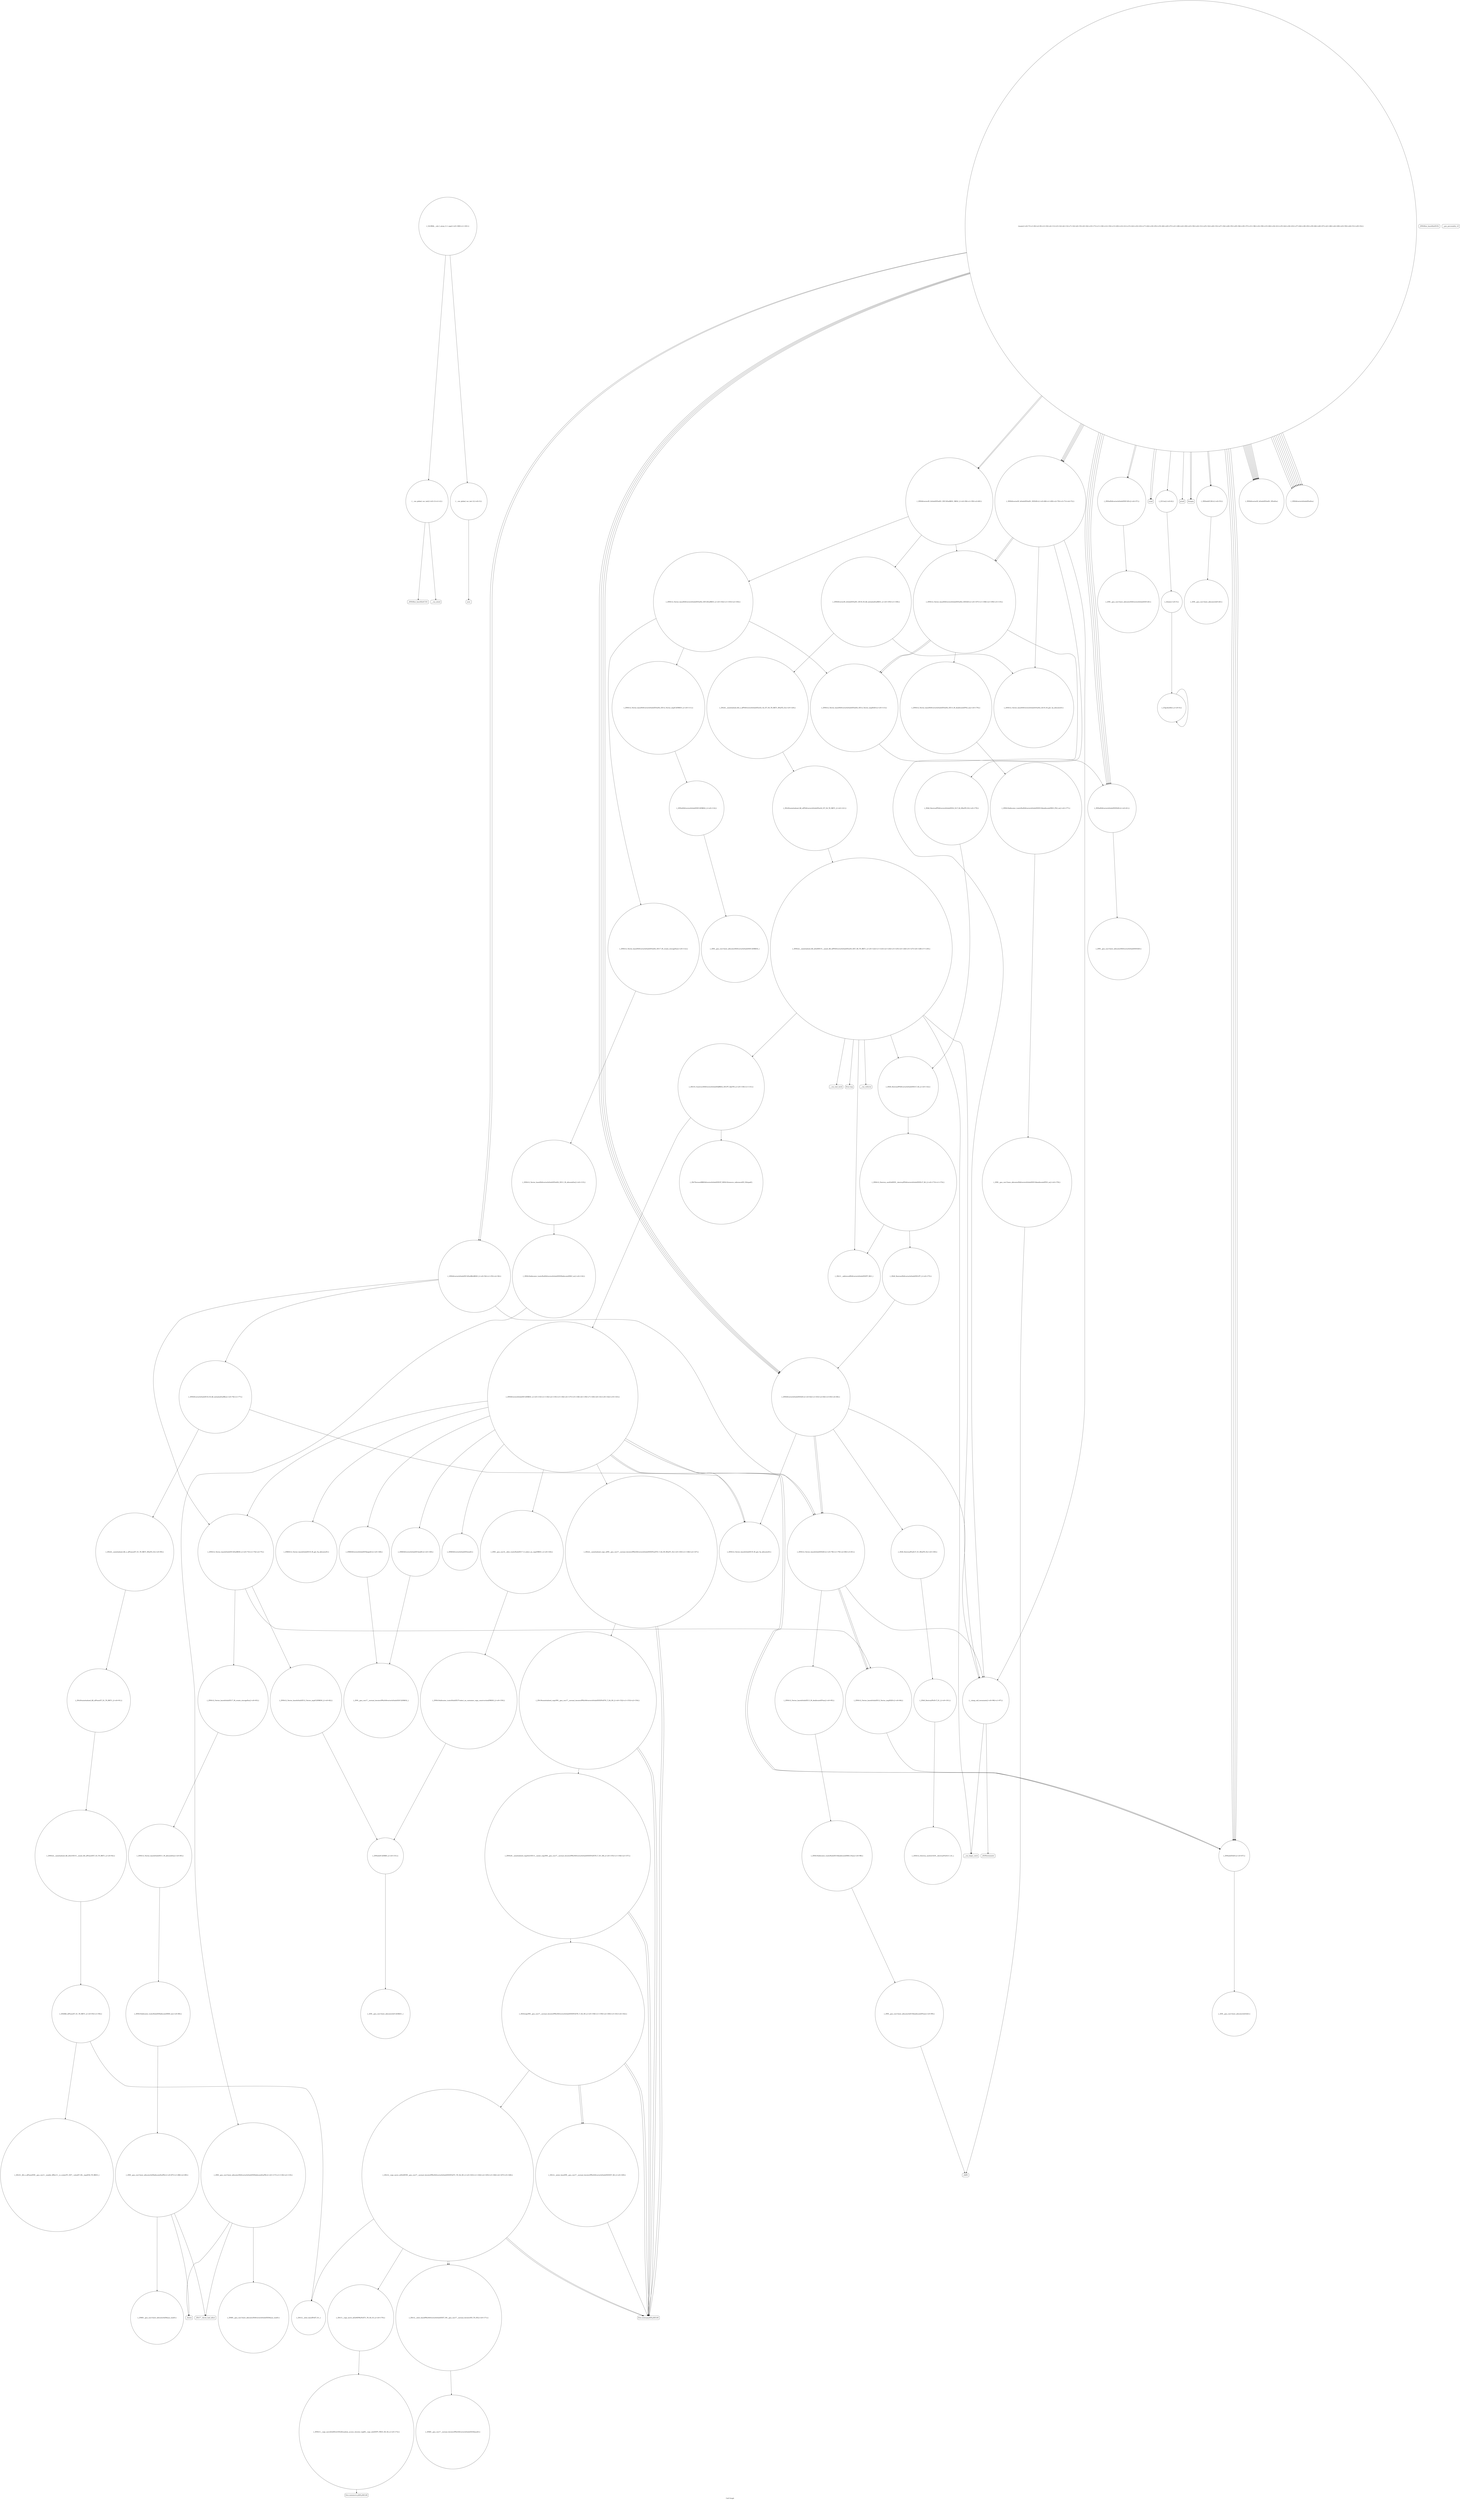 digraph "Call Graph" {
	label="Call Graph";

	Node0x5583e6484410 [shape=record,shape=circle,label="{__cxx_global_var_init|{<s0>1|<s1>2}}"];
	Node0x5583e6484410:s0 -> Node0x5583e6484490[color=black];
	Node0x5583e6484410:s1 -> Node0x5583e66b1980[color=black];
	Node0x5583e66b5520 [shape=record,shape=circle,label="{_ZSt18uninitialized_copyIN9__gnu_cxx17__normal_iteratorIPKxSt6vectorIxSaIxEEEEPxET0_T_SA_S9_|{<s0>152|<s1>153|<s2>154}}"];
	Node0x5583e66b5520:s0 -> Node0x5583e66b55a0[color=black];
	Node0x5583e66b5520:s1 -> Node0x5583e66b55a0[color=black];
	Node0x5583e66b5520:s2 -> Node0x5583e66b5620[color=black];
	Node0x5583e66b1b80 [shape=record,shape=circle,label="{_Z2nix|{<s0>5}}"];
	Node0x5583e66b1b80:s0 -> Node0x5583e66b1b00[color=black];
	Node0x5583e66b3080 [shape=record,shape=circle,label="{_ZSt12__niter_baseIPKxSt6vectorIxSaIxEEET_N9__gnu_cxx17__normal_iteratorIS5_T0_EE|{<s0>171}}"];
	Node0x5583e66b3080:s0 -> Node0x5583e66b3200[color=black];
	Node0x5583e66b1f00 [shape=record,shape=circle,label="{_ZNSaISt6vectorIxSaIxEEEC2Ev|{<s0>57}}"];
	Node0x5583e66b1f00:s0 -> Node0x5583e66b4420[color=black];
	Node0x5583e66b3400 [shape=record,shape=circle,label="{_ZNSt12_Vector_baseISt6vectorIxSaIxEESaIS2_EE13_M_deallocateEPS2_m|{<s0>176}}"];
	Node0x5583e66b3400:s0 -> Node0x5583e66b3480[color=black];
	Node0x5583e66b2280 [shape=record,shape=Mrecord,label="{scanf}"];
	Node0x5583e66b2600 [shape=record,shape=circle,label="{_ZNSt12_Vector_baseIxSaIxEED2Ev|{<s0>78|<s1>79|<s2>80|<s3>81}}"];
	Node0x5583e66b2600:s0 -> Node0x5583e66b2f00[color=black];
	Node0x5583e66b2600:s1 -> Node0x5583e66b2780[color=black];
	Node0x5583e66b2600:s2 -> Node0x5583e66b2780[color=black];
	Node0x5583e66b2600:s3 -> Node0x5583e66b2f80[color=black];
	Node0x5583e66b2980 [shape=record,shape=circle,label="{_ZN9__gnu_cxx13new_allocatorIxE8allocateEmPKv|{<s0>87|<s1>88|<s2>89}}"];
	Node0x5583e66b2980:s0 -> Node0x5583e66b2a00[color=black];
	Node0x5583e66b2980:s1 -> Node0x5583e66b2a80[color=black];
	Node0x5583e66b2980:s2 -> Node0x5583e66b2b00[color=black];
	Node0x5583e66b2d00 [shape=record,shape=circle,label="{_ZNSt22__uninitialized_fill_nILb1EE15__uninit_fill_nIPxmxEET_S3_T0_RKT1_|{<s0>92}}"];
	Node0x5583e66b2d00:s0 -> Node0x5583e66b2d80[color=black];
	Node0x5583e66b40a0 [shape=record,shape=Mrecord,label="{_ZSt9terminatev}"];
	Node0x5583e66b4420 [shape=record,shape=circle,label="{_ZN9__gnu_cxx13new_allocatorISt6vectorIxSaIxEEEC2Ev}"];
	Node0x5583e66b47a0 [shape=record,shape=circle,label="{_ZNSt12_Vector_baseISt6vectorIxSaIxEESaIS2_EE12_Vector_implD2Ev|{<s0>113}}"];
	Node0x5583e66b47a0:s0 -> Node0x5583e66b2000[color=black];
	Node0x5583e66b4b20 [shape=record,shape=circle,label="{_ZSt24__uninitialized_fill_n_aIPSt6vectorIxSaIxEEmS2_S2_ET_S4_T0_RKT1_RSaIT2_E|{<s0>120}}"];
	Node0x5583e66b4b20:s0 -> Node0x5583e66b4c20[color=black];
	Node0x5583e66b4ea0 [shape=record,shape=Mrecord,label="{__cxa_rethrow}"];
	Node0x5583e66b5220 [shape=record,shape=circle,label="{_ZNKSt12_Vector_baseIxSaIxEE19_M_get_Tp_allocatorEv}"];
	Node0x5583e6484490 [shape=record,shape=Mrecord,label="{_ZNSt8ios_base4InitC1Ev}"];
	Node0x5583e66b55a0 [shape=record,shape=Mrecord,label="{llvm.memcpy.p0i8.p0i8.i64}"];
	Node0x5583e66b1c00 [shape=record,shape=circle,label="{_Z1Cxx|{<s0>6}}"];
	Node0x5583e66b1c00:s0 -> Node0x5583e66b1b80[color=black];
	Node0x5583e66b3100 [shape=record,shape=circle,label="{_ZNSt11__copy_moveILb0ELb1ESt26random_access_iterator_tagE8__copy_mIxEEPT_PKS3_S6_S4_|{<s0>172}}"];
	Node0x5583e66b3100:s0 -> Node0x5583e66b3180[color=black];
	Node0x5583e66b1f80 [shape=record,shape=circle,label="{_ZNSt6vectorIS_IxSaIxEESaIS1_EEC2EmRKS1_RKS2_|{<s0>58|<s1>59|<s2>60}}"];
	Node0x5583e66b1f80:s0 -> Node0x5583e66b4520[color=black];
	Node0x5583e66b1f80:s1 -> Node0x5583e66b45a0[color=black];
	Node0x5583e66b1f80:s2 -> Node0x5583e66b4620[color=black];
	Node0x5583e66b3480 [shape=record,shape=circle,label="{_ZNSt16allocator_traitsISaISt6vectorIxSaIxEEEE10deallocateERS3_PS2_m|{<s0>177}}"];
	Node0x5583e66b3480:s0 -> Node0x5583e66b3500[color=black];
	Node0x5583e66b2300 [shape=record,shape=Mrecord,label="{printf}"];
	Node0x5583e66b2680 [shape=record,shape=circle,label="{_ZNSt12_Vector_baseIxSaIxEE12_Vector_implC2ERKS0_|{<s0>82}}"];
	Node0x5583e66b2680:s0 -> Node0x5583e66b54a0[color=black];
	Node0x5583e66b2a00 [shape=record,shape=circle,label="{_ZNK9__gnu_cxx13new_allocatorIxE8max_sizeEv}"];
	Node0x5583e66b2d80 [shape=record,shape=circle,label="{_ZSt6fill_nIPxmxET_S1_T0_RKT1_|{<s0>93|<s1>94}}"];
	Node0x5583e66b2d80:s0 -> Node0x5583e66b2e80[color=black];
	Node0x5583e66b2d80:s1 -> Node0x5583e66b2e00[color=black];
	Node0x5583e66b4120 [shape=record,shape=circle,label="{_ZNSt16allocator_traitsISaIxEE10deallocateERS0_Pxm|{<s0>98}}"];
	Node0x5583e66b4120:s0 -> Node0x5583e66b41a0[color=black];
	Node0x5583e66b44a0 [shape=record,shape=circle,label="{_ZN9__gnu_cxx13new_allocatorISt6vectorIxSaIxEEED2Ev}"];
	Node0x5583e66b4820 [shape=record,shape=circle,label="{_ZNSaISt6vectorIxSaIxEEEC2ERKS2_|{<s0>114}}"];
	Node0x5583e66b4820:s0 -> Node0x5583e66b48a0[color=black];
	Node0x5583e66b4ba0 [shape=record,shape=circle,label="{_ZNSt12_Vector_baseISt6vectorIxSaIxEESaIS2_EE19_M_get_Tp_allocatorEv}"];
	Node0x5583e66b4f20 [shape=record,shape=Mrecord,label="{__cxa_end_catch}"];
	Node0x5583e66b52a0 [shape=record,shape=circle,label="{_ZSt22__uninitialized_copy_aIN9__gnu_cxx17__normal_iteratorIPKxSt6vectorIxSaIxEEEEPxxET0_T_SA_S9_RSaIT1_E|{<s0>145|<s1>146|<s2>147}}"];
	Node0x5583e66b52a0:s0 -> Node0x5583e66b55a0[color=black];
	Node0x5583e66b52a0:s1 -> Node0x5583e66b55a0[color=black];
	Node0x5583e66b52a0:s2 -> Node0x5583e66b5520[color=black];
	Node0x5583e66b1900 [shape=record,shape=Mrecord,label="{_ZNSt8ios_base4InitD1Ev}"];
	Node0x5583e66b5620 [shape=record,shape=circle,label="{_ZNSt20__uninitialized_copyILb1EE13__uninit_copyIN9__gnu_cxx17__normal_iteratorIPKxSt6vectorIxSaIxEEEEPxEET0_T_SC_SB_|{<s0>155|<s1>156|<s2>157}}"];
	Node0x5583e66b5620:s0 -> Node0x5583e66b55a0[color=black];
	Node0x5583e66b5620:s1 -> Node0x5583e66b55a0[color=black];
	Node0x5583e66b5620:s2 -> Node0x5583e66b56a0[color=black];
	Node0x5583e66b1c80 [shape=record,shape=circle,label="{main|{<s0>7|<s1>8|<s2>9|<s3>10|<s4>11|<s5>12|<s6>13|<s7>14|<s8>15|<s9>16|<s10>17|<s11>18|<s12>19|<s13>20|<s14>21|<s15>22|<s16>23|<s17>24|<s18>25|<s19>26|<s20>27|<s21>28|<s22>29|<s23>30|<s24>31|<s25>32|<s26>33|<s27>34|<s28>35|<s29>36|<s30>37|<s31>38|<s32>39|<s33>40|<s34>41|<s35>42|<s36>43|<s37>44|<s38>45|<s39>46|<s40>47|<s41>48|<s42>49|<s43>50|<s44>51|<s45>52}}"];
	Node0x5583e66b1c80:s0 -> Node0x5583e66b1d00[color=black];
	Node0x5583e66b1c80:s1 -> Node0x5583e66b1d00[color=black];
	Node0x5583e66b1c80:s2 -> Node0x5583e66b1d80[color=black];
	Node0x5583e66b1c80:s3 -> Node0x5583e66b1e00[color=black];
	Node0x5583e66b1c80:s4 -> Node0x5583e66b1f00[color=black];
	Node0x5583e66b1c80:s5 -> Node0x5583e66b1f80[color=black];
	Node0x5583e66b1c80:s6 -> Node0x5583e66b2000[color=black];
	Node0x5583e66b1c80:s7 -> Node0x5583e66b2080[color=black];
	Node0x5583e66b1c80:s8 -> Node0x5583e66b2100[color=black];
	Node0x5583e66b1c80:s9 -> Node0x5583e66b1c00[color=black];
	Node0x5583e66b1c80:s10 -> Node0x5583e66b2180[color=black];
	Node0x5583e66b1c80:s11 -> Node0x5583e66b2200[color=black];
	Node0x5583e66b1c80:s12 -> Node0x5583e66b2000[color=black];
	Node0x5583e66b1c80:s13 -> Node0x5583e66b2080[color=black];
	Node0x5583e66b1c80:s14 -> Node0x5583e66b2100[color=black];
	Node0x5583e66b1c80:s15 -> Node0x5583e66b2280[color=black];
	Node0x5583e66b1c80:s16 -> Node0x5583e66b2280[color=black];
	Node0x5583e66b1c80:s17 -> Node0x5583e66b1d80[color=black];
	Node0x5583e66b1c80:s18 -> Node0x5583e66b1e00[color=black];
	Node0x5583e66b1c80:s19 -> Node0x5583e66b1f00[color=black];
	Node0x5583e66b1c80:s20 -> Node0x5583e66b1f80[color=black];
	Node0x5583e66b1c80:s21 -> Node0x5583e66b2000[color=black];
	Node0x5583e66b1c80:s22 -> Node0x5583e66b2080[color=black];
	Node0x5583e66b1c80:s23 -> Node0x5583e66b2100[color=black];
	Node0x5583e66b1c80:s24 -> Node0x5583e66b2180[color=black];
	Node0x5583e66b1c80:s25 -> Node0x5583e66b2200[color=black];
	Node0x5583e66b1c80:s26 -> Node0x5583e66b2000[color=black];
	Node0x5583e66b1c80:s27 -> Node0x5583e66b2080[color=black];
	Node0x5583e66b1c80:s28 -> Node0x5583e66b2100[color=black];
	Node0x5583e66b1c80:s29 -> Node0x5583e66b2180[color=black];
	Node0x5583e66b1c80:s30 -> Node0x5583e66b2200[color=black];
	Node0x5583e66b1c80:s31 -> Node0x5583e66b2180[color=black];
	Node0x5583e66b1c80:s32 -> Node0x5583e66b2200[color=black];
	Node0x5583e66b1c80:s33 -> Node0x5583e66b2180[color=black];
	Node0x5583e66b1c80:s34 -> Node0x5583e66b2200[color=black];
	Node0x5583e66b1c80:s35 -> Node0x5583e66b2180[color=black];
	Node0x5583e66b1c80:s36 -> Node0x5583e66b2200[color=black];
	Node0x5583e66b1c80:s37 -> Node0x5583e66b2180[color=black];
	Node0x5583e66b1c80:s38 -> Node0x5583e66b2200[color=black];
	Node0x5583e66b1c80:s39 -> Node0x5583e66b2180[color=black];
	Node0x5583e66b1c80:s40 -> Node0x5583e66b2200[color=black];
	Node0x5583e66b1c80:s41 -> Node0x5583e66b2300[color=black];
	Node0x5583e66b1c80:s42 -> Node0x5583e66b2380[color=black];
	Node0x5583e66b1c80:s43 -> Node0x5583e66b2380[color=black];
	Node0x5583e66b1c80:s44 -> Node0x5583e66b2380[color=black];
	Node0x5583e66b1c80:s45 -> Node0x5583e66b2380[color=black];
	Node0x5583e66b3180 [shape=record,shape=Mrecord,label="{llvm.memmove.p0i8.p0i8.i64}"];
	Node0x5583e66b2000 [shape=record,shape=circle,label="{_ZNSaISt6vectorIxSaIxEEED2Ev|{<s0>61}}"];
	Node0x5583e66b2000:s0 -> Node0x5583e66b44a0[color=black];
	Node0x5583e66b3500 [shape=record,shape=circle,label="{_ZN9__gnu_cxx13new_allocatorISt6vectorIxSaIxEEE10deallocateEPS3_m|{<s0>178}}"];
	Node0x5583e66b3500:s0 -> Node0x5583e66b4220[color=black];
	Node0x5583e66b2380 [shape=record,shape=circle,label="{_ZNSt6vectorIS_IxSaIxEESaIS1_EED2Ev|{<s0>68|<s1>69|<s2>70|<s3>71|<s4>72}}"];
	Node0x5583e66b2380:s0 -> Node0x5583e66b4ba0[color=black];
	Node0x5583e66b2380:s1 -> Node0x5583e66b3580[color=black];
	Node0x5583e66b2380:s2 -> Node0x5583e66b4620[color=black];
	Node0x5583e66b2380:s3 -> Node0x5583e66b4620[color=black];
	Node0x5583e66b2380:s4 -> Node0x5583e66b2f80[color=black];
	Node0x5583e66b2700 [shape=record,shape=circle,label="{_ZNSt12_Vector_baseIxSaIxEE17_M_create_storageEm|{<s0>83}}"];
	Node0x5583e66b2700:s0 -> Node0x5583e66b2880[color=black];
	Node0x5583e66b2a80 [shape=record,shape=Mrecord,label="{_ZSt17__throw_bad_allocv}"];
	Node0x5583e66b2e00 [shape=record,shape=circle,label="{_ZSt10__fill_n_aIPxmxEN9__gnu_cxx11__enable_ifIXsr11__is_scalarIT1_EE7__valueET_E6__typeES4_T0_RKS3_}"];
	Node0x5583e66b41a0 [shape=record,shape=circle,label="{_ZN9__gnu_cxx13new_allocatorIxE10deallocateEPxm|{<s0>99}}"];
	Node0x5583e66b41a0:s0 -> Node0x5583e66b4220[color=black];
	Node0x5583e66b4520 [shape=record,shape=circle,label="{_ZNSt12_Vector_baseISt6vectorIxSaIxEESaIS2_EEC2EmRKS3_|{<s0>102|<s1>103|<s2>104}}"];
	Node0x5583e66b4520:s0 -> Node0x5583e66b46a0[color=black];
	Node0x5583e66b4520:s1 -> Node0x5583e66b4720[color=black];
	Node0x5583e66b4520:s2 -> Node0x5583e66b47a0[color=black];
	Node0x5583e66b48a0 [shape=record,shape=circle,label="{_ZN9__gnu_cxx13new_allocatorISt6vectorIxSaIxEEEC2ERKS4_}"];
	Node0x5583e66b4c20 [shape=record,shape=circle,label="{_ZSt20uninitialized_fill_nIPSt6vectorIxSaIxEEmS2_ET_S4_T0_RKT1_|{<s0>121}}"];
	Node0x5583e66b4c20:s0 -> Node0x5583e66b4ca0[color=black];
	Node0x5583e66b4fa0 [shape=record,shape=Mrecord,label="{llvm.trap}"];
	Node0x5583e66b5320 [shape=record,shape=circle,label="{_ZNKSt6vectorIxSaIxEE5beginEv|{<s0>148}}"];
	Node0x5583e66b5320:s0 -> Node0x5583e66b3280[color=black];
	Node0x5583e66b1980 [shape=record,shape=Mrecord,label="{__cxa_atexit}"];
	Node0x5583e66b56a0 [shape=record,shape=circle,label="{_ZSt4copyIN9__gnu_cxx17__normal_iteratorIPKxSt6vectorIxSaIxEEEEPxET0_T_SA_S9_|{<s0>158|<s1>159|<s2>160|<s3>161|<s4>162}}"];
	Node0x5583e66b56a0:s0 -> Node0x5583e66b55a0[color=black];
	Node0x5583e66b56a0:s1 -> Node0x5583e66b57a0[color=black];
	Node0x5583e66b56a0:s2 -> Node0x5583e66b55a0[color=black];
	Node0x5583e66b56a0:s3 -> Node0x5583e66b57a0[color=black];
	Node0x5583e66b56a0:s4 -> Node0x5583e66b5720[color=black];
	Node0x5583e66b1d00 [shape=record,shape=Mrecord,label="{freopen}"];
	Node0x5583e66b3200 [shape=record,shape=circle,label="{_ZNK9__gnu_cxx17__normal_iteratorIPKxSt6vectorIxSaIxEEE4baseEv}"];
	Node0x5583e66b2080 [shape=record,shape=circle,label="{_ZNSt6vectorIxSaIxEED2Ev|{<s0>62|<s1>63|<s2>64|<s3>65|<s4>66}}"];
	Node0x5583e66b2080:s0 -> Node0x5583e66b2c00[color=black];
	Node0x5583e66b2080:s1 -> Node0x5583e66b42a0[color=black];
	Node0x5583e66b2080:s2 -> Node0x5583e66b2600[color=black];
	Node0x5583e66b2080:s3 -> Node0x5583e66b2600[color=black];
	Node0x5583e66b2080:s4 -> Node0x5583e66b2f80[color=black];
	Node0x5583e66b3580 [shape=record,shape=circle,label="{_ZSt8_DestroyIPSt6vectorIxSaIxEES2_EvT_S4_RSaIT0_E|{<s0>179}}"];
	Node0x5583e66b3580:s0 -> Node0x5583e66b4e20[color=black];
	Node0x5583e66b2400 [shape=record,shape=circle,label="{_ZN9__gnu_cxx13new_allocatorIxEC2Ev}"];
	Node0x5583e66b2780 [shape=record,shape=circle,label="{_ZNSt12_Vector_baseIxSaIxEE12_Vector_implD2Ev|{<s0>84}}"];
	Node0x5583e66b2780:s0 -> Node0x5583e66b2100[color=black];
	Node0x5583e66b2b00 [shape=record,shape=Mrecord,label="{_Znwm}"];
	Node0x5583e66b2e80 [shape=record,shape=circle,label="{_ZSt12__niter_baseIPxET_S1_}"];
	Node0x5583e66b4220 [shape=record,shape=Mrecord,label="{_ZdlPv}"];
	Node0x5583e66b45a0 [shape=record,shape=circle,label="{_ZNSt6vectorIS_IxSaIxEESaIS1_EE18_M_fill_initializeEmRKS1_|{<s0>105|<s1>106}}"];
	Node0x5583e66b45a0:s0 -> Node0x5583e66b4ba0[color=black];
	Node0x5583e66b45a0:s1 -> Node0x5583e66b4b20[color=black];
	Node0x5583e66b4920 [shape=record,shape=circle,label="{_ZNSt12_Vector_baseISt6vectorIxSaIxEESaIS2_EE11_M_allocateEm|{<s0>115}}"];
	Node0x5583e66b4920:s0 -> Node0x5583e66b49a0[color=black];
	Node0x5583e66b4ca0 [shape=record,shape=circle,label="{_ZNSt22__uninitialized_fill_nILb0EE15__uninit_fill_nIPSt6vectorIxSaIxEEmS4_EET_S6_T0_RKT1_|{<s0>122|<s1>123|<s2>124|<s3>125|<s4>126|<s5>127|<s6>128|<s7>129}}"];
	Node0x5583e66b4ca0:s0 -> Node0x5583e66b4da0[color=black];
	Node0x5583e66b4ca0:s1 -> Node0x5583e66b4d20[color=black];
	Node0x5583e66b4ca0:s2 -> Node0x5583e66b4020[color=black];
	Node0x5583e66b4ca0:s3 -> Node0x5583e66b4e20[color=black];
	Node0x5583e66b4ca0:s4 -> Node0x5583e66b4ea0[color=black];
	Node0x5583e66b4ca0:s5 -> Node0x5583e66b4f20[color=black];
	Node0x5583e66b4ca0:s6 -> Node0x5583e66b4fa0[color=black];
	Node0x5583e66b4ca0:s7 -> Node0x5583e66b2f80[color=black];
	Node0x5583e66b5020 [shape=record,shape=circle,label="{_ZSt7forwardIRKSt6vectorIxSaIxEEEOT_RNSt16remove_referenceIS5_E4typeE}"];
	Node0x5583e66b53a0 [shape=record,shape=circle,label="{_ZNKSt6vectorIxSaIxEE3endEv|{<s0>149}}"];
	Node0x5583e66b53a0:s0 -> Node0x5583e66b3280[color=black];
	Node0x5583e66b1a00 [shape=record,shape=circle,label="{__cxx_global_var_init.1|{<s0>3}}"];
	Node0x5583e66b1a00:s0 -> Node0x5583e66b1a80[color=black];
	Node0x5583e66b5720 [shape=record,shape=circle,label="{_ZSt14__copy_move_a2ILb0EN9__gnu_cxx17__normal_iteratorIPKxSt6vectorIxSaIxEEEEPxET1_T0_SA_S9_|{<s0>163|<s1>164|<s2>165|<s3>166|<s4>167|<s5>168}}"];
	Node0x5583e66b5720:s0 -> Node0x5583e66b55a0[color=black];
	Node0x5583e66b5720:s1 -> Node0x5583e66b3080[color=black];
	Node0x5583e66b5720:s2 -> Node0x5583e66b55a0[color=black];
	Node0x5583e66b5720:s3 -> Node0x5583e66b3080[color=black];
	Node0x5583e66b5720:s4 -> Node0x5583e66b2e80[color=black];
	Node0x5583e66b5720:s5 -> Node0x5583e66b3000[color=black];
	Node0x5583e66b1d80 [shape=record,shape=circle,label="{_ZNSaIxEC2Ev|{<s0>53}}"];
	Node0x5583e66b1d80:s0 -> Node0x5583e66b2400[color=black];
	Node0x5583e66b3280 [shape=record,shape=circle,label="{_ZN9__gnu_cxx17__normal_iteratorIPKxSt6vectorIxSaIxEEEC2ERKS2_}"];
	Node0x5583e66b2100 [shape=record,shape=circle,label="{_ZNSaIxED2Ev|{<s0>67}}"];
	Node0x5583e66b2100:s0 -> Node0x5583e66b2480[color=black];
	Node0x5583e66b3600 [shape=record,shape=circle,label="{_GLOBAL__sub_I_atony_0_1.cpp|{<s0>180|<s1>181}}"];
	Node0x5583e66b3600:s0 -> Node0x5583e6484410[color=black];
	Node0x5583e66b3600:s1 -> Node0x5583e66b1a00[color=black];
	Node0x5583e66b2480 [shape=record,shape=circle,label="{_ZN9__gnu_cxx13new_allocatorIxED2Ev}"];
	Node0x5583e66b2800 [shape=record,shape=circle,label="{_ZN9__gnu_cxx13new_allocatorIxEC2ERKS1_}"];
	Node0x5583e66b2b80 [shape=record,shape=circle,label="{_ZSt24__uninitialized_fill_n_aIPxmxxET_S1_T0_RKT1_RSaIT2_E|{<s0>90}}"];
	Node0x5583e66b2b80:s0 -> Node0x5583e66b2c80[color=black];
	Node0x5583e66b2f00 [shape=record,shape=circle,label="{_ZNSt12_Vector_baseIxSaIxEE13_M_deallocateEPxm|{<s0>95}}"];
	Node0x5583e66b2f00:s0 -> Node0x5583e66b4120[color=black];
	Node0x5583e66b42a0 [shape=record,shape=circle,label="{_ZSt8_DestroyIPxxEvT_S1_RSaIT0_E|{<s0>100}}"];
	Node0x5583e66b42a0:s0 -> Node0x5583e66b4320[color=black];
	Node0x5583e66b4620 [shape=record,shape=circle,label="{_ZNSt12_Vector_baseISt6vectorIxSaIxEESaIS2_EED2Ev|{<s0>107|<s1>108|<s2>109|<s3>110}}"];
	Node0x5583e66b4620:s0 -> Node0x5583e66b3400[color=black];
	Node0x5583e66b4620:s1 -> Node0x5583e66b47a0[color=black];
	Node0x5583e66b4620:s2 -> Node0x5583e66b47a0[color=black];
	Node0x5583e66b4620:s3 -> Node0x5583e66b2f80[color=black];
	Node0x5583e66b49a0 [shape=record,shape=circle,label="{_ZNSt16allocator_traitsISaISt6vectorIxSaIxEEEE8allocateERS3_m|{<s0>116}}"];
	Node0x5583e66b49a0:s0 -> Node0x5583e66b4a20[color=black];
	Node0x5583e66b4d20 [shape=record,shape=circle,label="{_ZSt10_ConstructISt6vectorIxSaIxEEJRKS2_EEvPT_DpOT0_|{<s0>130|<s1>131}}"];
	Node0x5583e66b4d20:s0 -> Node0x5583e66b5020[color=black];
	Node0x5583e66b4d20:s1 -> Node0x5583e66b50a0[color=black];
	Node0x5583e66b50a0 [shape=record,shape=circle,label="{_ZNSt6vectorIxSaIxEEC2ERKS1_|{<s0>133|<s1>134|<s2>135|<s3>136|<s4>137|<s5>138|<s6>139|<s7>140|<s8>141|<s9>142|<s10>143}}"];
	Node0x5583e66b50a0:s0 -> Node0x5583e66b5120[color=black];
	Node0x5583e66b50a0:s1 -> Node0x5583e66b5220[color=black];
	Node0x5583e66b50a0:s2 -> Node0x5583e66b51a0[color=black];
	Node0x5583e66b50a0:s3 -> Node0x5583e66b2500[color=black];
	Node0x5583e66b50a0:s4 -> Node0x5583e66b2100[color=black];
	Node0x5583e66b50a0:s5 -> Node0x5583e66b5320[color=black];
	Node0x5583e66b50a0:s6 -> Node0x5583e66b53a0[color=black];
	Node0x5583e66b50a0:s7 -> Node0x5583e66b2c00[color=black];
	Node0x5583e66b50a0:s8 -> Node0x5583e66b52a0[color=black];
	Node0x5583e66b50a0:s9 -> Node0x5583e66b2100[color=black];
	Node0x5583e66b50a0:s10 -> Node0x5583e66b2600[color=black];
	Node0x5583e66b5420 [shape=record,shape=circle,label="{_ZNSt16allocator_traitsISaIxEE37select_on_container_copy_constructionERKS0_|{<s0>150}}"];
	Node0x5583e66b5420:s0 -> Node0x5583e66b54a0[color=black];
	Node0x5583e66b1a80 [shape=record,shape=Mrecord,label="{acos}"];
	Node0x5583e66b57a0 [shape=record,shape=circle,label="{_ZSt12__miter_baseIN9__gnu_cxx17__normal_iteratorIPKxSt6vectorIxSaIxEEEEET_S8_|{<s0>169}}"];
	Node0x5583e66b57a0:s0 -> Node0x5583e66b55a0[color=black];
	Node0x5583e66b1e00 [shape=record,shape=circle,label="{_ZNSt6vectorIxSaIxEEC2EmRKxRKS0_|{<s0>54|<s1>55|<s2>56}}"];
	Node0x5583e66b1e00:s0 -> Node0x5583e66b2500[color=black];
	Node0x5583e66b1e00:s1 -> Node0x5583e66b2580[color=black];
	Node0x5583e66b1e00:s2 -> Node0x5583e66b2600[color=black];
	Node0x5583e66b3300 [shape=record,shape=circle,label="{_ZNSt12_Destroy_auxILb0EE9__destroyIPSt6vectorIxSaIxEEEEvT_S6_|{<s0>173|<s1>174}}"];
	Node0x5583e66b3300:s0 -> Node0x5583e66b4da0[color=black];
	Node0x5583e66b3300:s1 -> Node0x5583e66b3380[color=black];
	Node0x5583e66b2180 [shape=record,shape=circle,label="{_ZNSt6vectorIS_IxSaIxEESaIS1_EEixEm}"];
	Node0x5583e66b2500 [shape=record,shape=circle,label="{_ZNSt12_Vector_baseIxSaIxEEC2EmRKS0_|{<s0>73|<s1>74|<s2>75}}"];
	Node0x5583e66b2500:s0 -> Node0x5583e66b2680[color=black];
	Node0x5583e66b2500:s1 -> Node0x5583e66b2700[color=black];
	Node0x5583e66b2500:s2 -> Node0x5583e66b2780[color=black];
	Node0x5583e66b2880 [shape=record,shape=circle,label="{_ZNSt12_Vector_baseIxSaIxEE11_M_allocateEm|{<s0>85}}"];
	Node0x5583e66b2880:s0 -> Node0x5583e66b2900[color=black];
	Node0x5583e66b2c00 [shape=record,shape=circle,label="{_ZNSt12_Vector_baseIxSaIxEE19_M_get_Tp_allocatorEv}"];
	Node0x5583e66b2f80 [shape=record,shape=circle,label="{__clang_call_terminate|{<s0>96|<s1>97}}"];
	Node0x5583e66b2f80:s0 -> Node0x5583e66b4020[color=black];
	Node0x5583e66b2f80:s1 -> Node0x5583e66b40a0[color=black];
	Node0x5583e66b4320 [shape=record,shape=circle,label="{_ZSt8_DestroyIPxEvT_S1_|{<s0>101}}"];
	Node0x5583e66b4320:s0 -> Node0x5583e66b43a0[color=black];
	Node0x5583e66b46a0 [shape=record,shape=circle,label="{_ZNSt12_Vector_baseISt6vectorIxSaIxEESaIS2_EE12_Vector_implC2ERKS3_|{<s0>111}}"];
	Node0x5583e66b46a0:s0 -> Node0x5583e66b4820[color=black];
	Node0x5583e66b4a20 [shape=record,shape=circle,label="{_ZN9__gnu_cxx13new_allocatorISt6vectorIxSaIxEEE8allocateEmPKv|{<s0>117|<s1>118|<s2>119}}"];
	Node0x5583e66b4a20:s0 -> Node0x5583e66b4aa0[color=black];
	Node0x5583e66b4a20:s1 -> Node0x5583e66b2a80[color=black];
	Node0x5583e66b4a20:s2 -> Node0x5583e66b2b00[color=black];
	Node0x5583e66b4da0 [shape=record,shape=circle,label="{_ZSt11__addressofISt6vectorIxSaIxEEEPT_RS3_}"];
	Node0x5583e66b5120 [shape=record,shape=circle,label="{_ZNKSt6vectorIxSaIxEE4sizeEv}"];
	Node0x5583e66b54a0 [shape=record,shape=circle,label="{_ZNSaIxEC2ERKS_|{<s0>151}}"];
	Node0x5583e66b54a0:s0 -> Node0x5583e66b2800[color=black];
	Node0x5583e66b1b00 [shape=record,shape=circle,label="{_Z3gcdxxRxS_|{<s0>4}}"];
	Node0x5583e66b1b00:s0 -> Node0x5583e66b1b00[color=black];
	Node0x5583e66b3000 [shape=record,shape=circle,label="{_ZSt13__copy_move_aILb0EPKxPxET1_T0_S4_S3_|{<s0>170}}"];
	Node0x5583e66b3000:s0 -> Node0x5583e66b3100[color=black];
	Node0x5583e66b1e80 [shape=record,shape=Mrecord,label="{__gxx_personality_v0}"];
	Node0x5583e66b3380 [shape=record,shape=circle,label="{_ZSt8_DestroyISt6vectorIxSaIxEEEvPT_|{<s0>175}}"];
	Node0x5583e66b3380:s0 -> Node0x5583e66b2080[color=black];
	Node0x5583e66b2200 [shape=record,shape=circle,label="{_ZNSt6vectorIxSaIxEEixEm}"];
	Node0x5583e66b2580 [shape=record,shape=circle,label="{_ZNSt6vectorIxSaIxEE18_M_fill_initializeEmRKx|{<s0>76|<s1>77}}"];
	Node0x5583e66b2580:s0 -> Node0x5583e66b2c00[color=black];
	Node0x5583e66b2580:s1 -> Node0x5583e66b2b80[color=black];
	Node0x5583e66b2900 [shape=record,shape=circle,label="{_ZNSt16allocator_traitsISaIxEE8allocateERS0_m|{<s0>86}}"];
	Node0x5583e66b2900:s0 -> Node0x5583e66b2980[color=black];
	Node0x5583e66b2c80 [shape=record,shape=circle,label="{_ZSt20uninitialized_fill_nIPxmxET_S1_T0_RKT1_|{<s0>91}}"];
	Node0x5583e66b2c80:s0 -> Node0x5583e66b2d00[color=black];
	Node0x5583e66b4020 [shape=record,shape=Mrecord,label="{__cxa_begin_catch}"];
	Node0x5583e66b43a0 [shape=record,shape=circle,label="{_ZNSt12_Destroy_auxILb1EE9__destroyIPxEEvT_S3_}"];
	Node0x5583e66b4720 [shape=record,shape=circle,label="{_ZNSt12_Vector_baseISt6vectorIxSaIxEESaIS2_EE17_M_create_storageEm|{<s0>112}}"];
	Node0x5583e66b4720:s0 -> Node0x5583e66b4920[color=black];
	Node0x5583e66b4aa0 [shape=record,shape=circle,label="{_ZNK9__gnu_cxx13new_allocatorISt6vectorIxSaIxEEE8max_sizeEv}"];
	Node0x5583e66b4e20 [shape=record,shape=circle,label="{_ZSt8_DestroyIPSt6vectorIxSaIxEEEvT_S4_|{<s0>132}}"];
	Node0x5583e66b4e20:s0 -> Node0x5583e66b3300[color=black];
	Node0x5583e66b51a0 [shape=record,shape=circle,label="{_ZN9__gnu_cxx14__alloc_traitsISaIxEE17_S_select_on_copyERKS1_|{<s0>144}}"];
	Node0x5583e66b51a0:s0 -> Node0x5583e66b5420[color=black];
}
